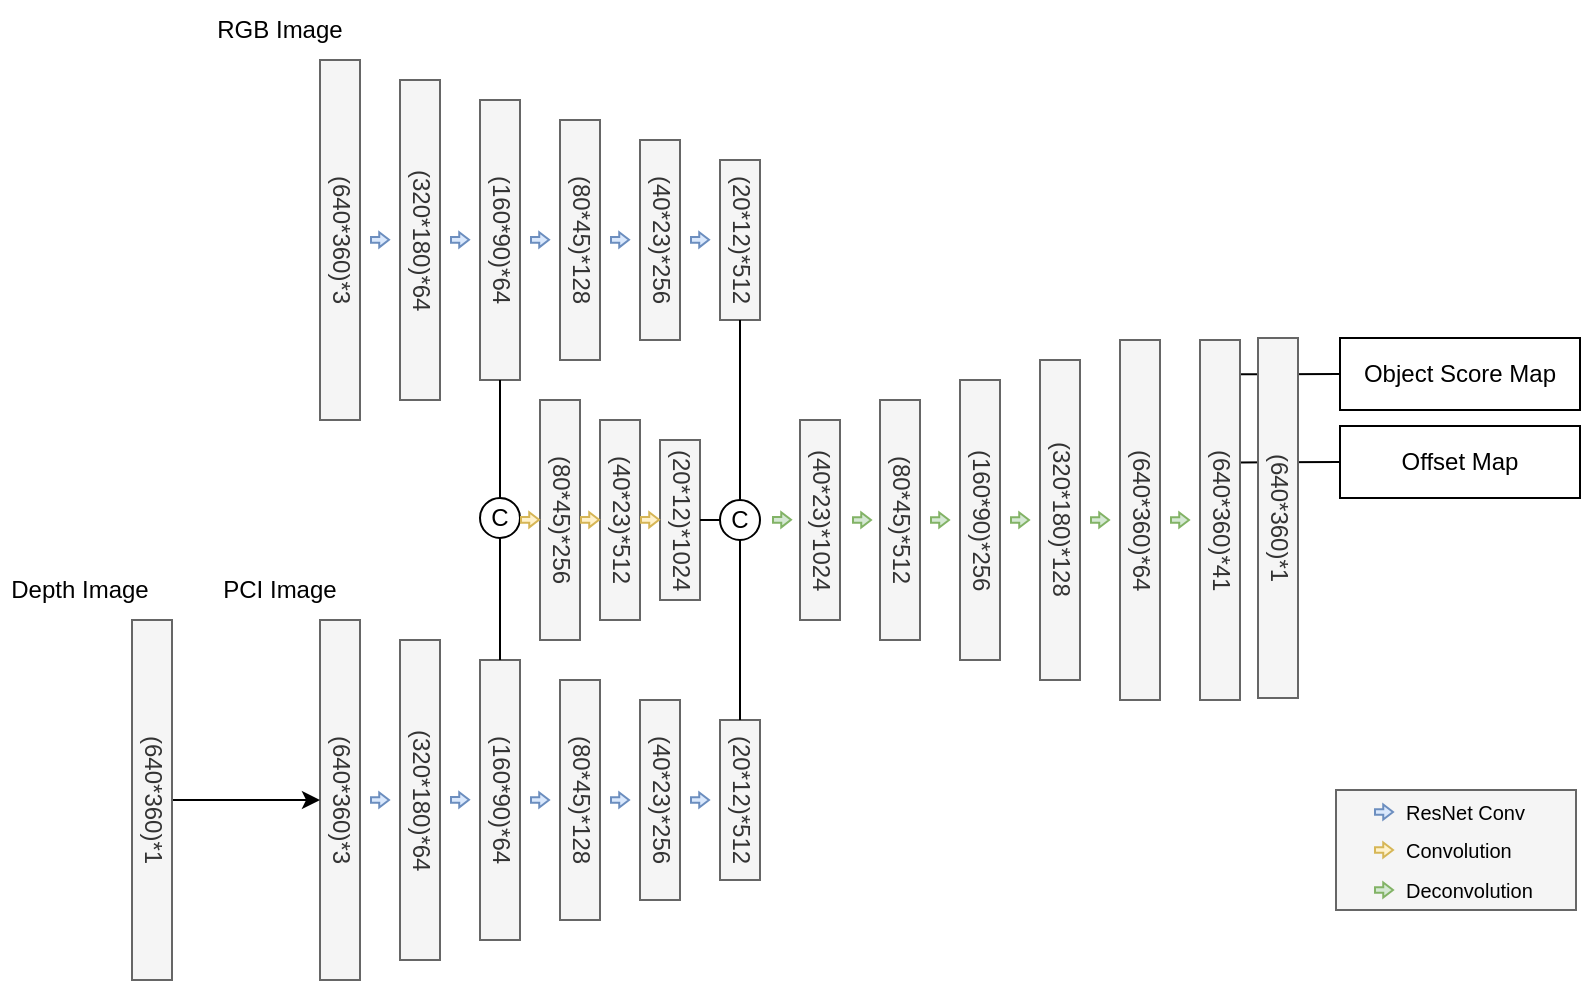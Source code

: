 <mxfile version="24.4.14" type="github">
  <diagram name="Page-1" id="Zy-w6W-C0kYEm2fz4P6m">
    <mxGraphModel dx="1113" dy="594" grid="1" gridSize="10" guides="1" tooltips="1" connect="1" arrows="1" fold="1" page="1" pageScale="1" pageWidth="827" pageHeight="1169" math="0" shadow="0">
      <root>
        <mxCell id="0" />
        <mxCell id="1" parent="0" />
        <mxCell id="r9aLiCNh6eFGl1xrJVVZ-21" value="" style="endArrow=none;html=1;rounded=0;entryX=0;entryY=0.5;entryDx=0;entryDy=0;exitX=0.981;exitY=0.34;exitDx=0;exitDy=0;exitPerimeter=0;" edge="1" parent="1" source="uLbwFLICeJDCESh0d5ET-37" target="r9aLiCNh6eFGl1xrJVVZ-18">
          <mxGeometry width="50" height="50" relative="1" as="geometry">
            <mxPoint x="740" y="370" as="sourcePoint" />
            <mxPoint x="790" y="320" as="targetPoint" />
          </mxGeometry>
        </mxCell>
        <mxCell id="r9aLiCNh6eFGl1xrJVVZ-19" value="" style="endArrow=none;html=1;rounded=0;entryX=0;entryY=0.5;entryDx=0;entryDy=0;exitX=0.996;exitY=0.095;exitDx=0;exitDy=0;exitPerimeter=0;" edge="1" parent="1" source="uLbwFLICeJDCESh0d5ET-37" target="r9aLiCNh6eFGl1xrJVVZ-17">
          <mxGeometry width="50" height="50" relative="1" as="geometry">
            <mxPoint x="740" y="370" as="sourcePoint" />
            <mxPoint x="790" y="320" as="targetPoint" />
          </mxGeometry>
        </mxCell>
        <mxCell id="r9aLiCNh6eFGl1xrJVVZ-11" value="" style="rounded=0;whiteSpace=wrap;html=1;fillColor=#f5f5f5;fontColor=#333333;strokeColor=#666666;" vertex="1" parent="1">
          <mxGeometry x="707" y="490" width="120" height="60" as="geometry" />
        </mxCell>
        <mxCell id="uLbwFLICeJDCESh0d5ET-1" value="(640*360)*3" style="rounded=0;whiteSpace=wrap;html=1;textDirection=vertical-lr;fillColor=#f5f5f5;fontColor=#333333;strokeColor=#666666;" parent="1" vertex="1">
          <mxGeometry x="199" y="125" width="20" height="180" as="geometry" />
        </mxCell>
        <mxCell id="uLbwFLICeJDCESh0d5ET-2" value="(320*180)*64" style="rounded=0;whiteSpace=wrap;html=1;textDirection=vertical-lr;fillColor=#f5f5f5;fontColor=#333333;strokeColor=#666666;" parent="1" vertex="1">
          <mxGeometry x="239" y="135" width="20" height="160" as="geometry" />
        </mxCell>
        <mxCell id="uLbwFLICeJDCESh0d5ET-3" value="(160*90)*64" style="rounded=0;whiteSpace=wrap;html=1;textDirection=vertical-lr;fillColor=#f5f5f5;fontColor=#333333;strokeColor=#666666;" parent="1" vertex="1">
          <mxGeometry x="279" y="145" width="20" height="140" as="geometry" />
        </mxCell>
        <mxCell id="uLbwFLICeJDCESh0d5ET-4" value="(80*45)*128" style="rounded=0;whiteSpace=wrap;html=1;textDirection=vertical-lr;fillColor=#f5f5f5;fontColor=#333333;strokeColor=#666666;" parent="1" vertex="1">
          <mxGeometry x="319" y="155" width="20" height="120" as="geometry" />
        </mxCell>
        <mxCell id="uLbwFLICeJDCESh0d5ET-5" value="(40*23)*256" style="rounded=0;whiteSpace=wrap;html=1;textDirection=vertical-lr;fillColor=#f5f5f5;fontColor=#333333;strokeColor=#666666;" parent="1" vertex="1">
          <mxGeometry x="359" y="165" width="20" height="100" as="geometry" />
        </mxCell>
        <mxCell id="uLbwFLICeJDCESh0d5ET-8" value="(640*360)*3" style="rounded=0;whiteSpace=wrap;html=1;textDirection=vertical-lr;fillColor=#f5f5f5;fontColor=#333333;strokeColor=#666666;" parent="1" vertex="1">
          <mxGeometry x="199" y="405" width="20" height="180" as="geometry" />
        </mxCell>
        <mxCell id="uLbwFLICeJDCESh0d5ET-9" value="(320*180)*64" style="rounded=0;whiteSpace=wrap;html=1;textDirection=vertical-lr;fillColor=#f5f5f5;fontColor=#333333;strokeColor=#666666;" parent="1" vertex="1">
          <mxGeometry x="239" y="415" width="20" height="160" as="geometry" />
        </mxCell>
        <mxCell id="uLbwFLICeJDCESh0d5ET-10" value="(160*90)*64" style="rounded=0;whiteSpace=wrap;html=1;textDirection=vertical-lr;fillColor=#f5f5f5;fontColor=#333333;strokeColor=#666666;" parent="1" vertex="1">
          <mxGeometry x="279" y="425" width="20" height="140" as="geometry" />
        </mxCell>
        <mxCell id="uLbwFLICeJDCESh0d5ET-11" value="(80*45)*128" style="rounded=0;whiteSpace=wrap;html=1;textDirection=vertical-lr;fillColor=#f5f5f5;fontColor=#333333;strokeColor=#666666;" parent="1" vertex="1">
          <mxGeometry x="319" y="435" width="20" height="120" as="geometry" />
        </mxCell>
        <mxCell id="uLbwFLICeJDCESh0d5ET-12" value="(40*23)*256" style="rounded=0;whiteSpace=wrap;html=1;textDirection=vertical-lr;fillColor=#f5f5f5;fontColor=#333333;strokeColor=#666666;" parent="1" vertex="1">
          <mxGeometry x="359" y="445" width="20" height="100" as="geometry" />
        </mxCell>
        <mxCell id="uLbwFLICeJDCESh0d5ET-13" value="(20*12)*512" style="rounded=0;whiteSpace=wrap;html=1;textDirection=vertical-lr;fillColor=#f5f5f5;fontColor=#333333;strokeColor=#666666;" parent="1" vertex="1">
          <mxGeometry x="399" y="175" width="20" height="80" as="geometry" />
        </mxCell>
        <mxCell id="uLbwFLICeJDCESh0d5ET-14" value="(20*12)*512" style="rounded=0;whiteSpace=wrap;html=1;textDirection=vertical-lr;fillColor=#f5f5f5;fontColor=#333333;strokeColor=#666666;" parent="1" vertex="1">
          <mxGeometry x="399" y="455" width="20" height="80" as="geometry" />
        </mxCell>
        <mxCell id="uLbwFLICeJDCESh0d5ET-15" value="C" style="ellipse;whiteSpace=wrap;html=1;aspect=fixed;" parent="1" vertex="1">
          <mxGeometry x="279" y="344" width="20" height="20" as="geometry" />
        </mxCell>
        <mxCell id="uLbwFLICeJDCESh0d5ET-16" value="" style="endArrow=none;html=1;rounded=0;entryX=0.5;entryY=1;entryDx=0;entryDy=0;exitX=0.5;exitY=0;exitDx=0;exitDy=0;" parent="1" source="uLbwFLICeJDCESh0d5ET-15" target="uLbwFLICeJDCESh0d5ET-3" edge="1">
          <mxGeometry width="50" height="50" relative="1" as="geometry">
            <mxPoint x="479" y="375" as="sourcePoint" />
            <mxPoint x="529" y="325" as="targetPoint" />
          </mxGeometry>
        </mxCell>
        <mxCell id="uLbwFLICeJDCESh0d5ET-17" value="" style="endArrow=none;html=1;rounded=0;exitX=0.5;exitY=0;exitDx=0;exitDy=0;entryX=0.5;entryY=1;entryDx=0;entryDy=0;" parent="1" source="uLbwFLICeJDCESh0d5ET-10" target="uLbwFLICeJDCESh0d5ET-15" edge="1">
          <mxGeometry width="50" height="50" relative="1" as="geometry">
            <mxPoint x="479" y="375" as="sourcePoint" />
            <mxPoint x="529" y="325" as="targetPoint" />
          </mxGeometry>
        </mxCell>
        <mxCell id="uLbwFLICeJDCESh0d5ET-18" value="(80*45)*256" style="rounded=0;whiteSpace=wrap;html=1;textDirection=vertical-lr;fillColor=#f5f5f5;fontColor=#333333;strokeColor=#666666;" parent="1" vertex="1">
          <mxGeometry x="309" y="295" width="20" height="120" as="geometry" />
        </mxCell>
        <mxCell id="uLbwFLICeJDCESh0d5ET-19" value="(40*23)*512" style="rounded=0;whiteSpace=wrap;html=1;textDirection=vertical-lr;fillColor=#f5f5f5;fontColor=#333333;strokeColor=#666666;" parent="1" vertex="1">
          <mxGeometry x="339" y="305" width="20" height="100" as="geometry" />
        </mxCell>
        <mxCell id="uLbwFLICeJDCESh0d5ET-20" value="(20*12)*1024" style="rounded=0;whiteSpace=wrap;html=1;textDirection=vertical-lr;fillColor=#f5f5f5;fontColor=#333333;strokeColor=#666666;" parent="1" vertex="1">
          <mxGeometry x="369" y="315" width="20" height="80" as="geometry" />
        </mxCell>
        <mxCell id="uLbwFLICeJDCESh0d5ET-21" value="C" style="ellipse;whiteSpace=wrap;html=1;aspect=fixed;" parent="1" vertex="1">
          <mxGeometry x="399" y="345" width="20" height="20" as="geometry" />
        </mxCell>
        <mxCell id="uLbwFLICeJDCESh0d5ET-26" value="" style="endArrow=none;html=1;rounded=0;entryX=0.5;entryY=1;entryDx=0;entryDy=0;exitX=0.5;exitY=0;exitDx=0;exitDy=0;" parent="1" source="uLbwFLICeJDCESh0d5ET-21" target="uLbwFLICeJDCESh0d5ET-13" edge="1">
          <mxGeometry width="50" height="50" relative="1" as="geometry">
            <mxPoint x="479" y="375" as="sourcePoint" />
            <mxPoint x="529" y="325" as="targetPoint" />
          </mxGeometry>
        </mxCell>
        <mxCell id="uLbwFLICeJDCESh0d5ET-27" value="" style="endArrow=none;html=1;rounded=0;exitX=0.5;exitY=0;exitDx=0;exitDy=0;entryX=0.5;entryY=1;entryDx=0;entryDy=0;" parent="1" source="uLbwFLICeJDCESh0d5ET-14" target="uLbwFLICeJDCESh0d5ET-21" edge="1">
          <mxGeometry width="50" height="50" relative="1" as="geometry">
            <mxPoint x="479" y="375" as="sourcePoint" />
            <mxPoint x="529" y="325" as="targetPoint" />
          </mxGeometry>
        </mxCell>
        <mxCell id="uLbwFLICeJDCESh0d5ET-32" value="(40*23)*1024" style="rounded=0;whiteSpace=wrap;html=1;textDirection=vertical-lr;fillColor=#f5f5f5;fontColor=#333333;strokeColor=#666666;" parent="1" vertex="1">
          <mxGeometry x="439" y="305" width="20" height="100" as="geometry" />
        </mxCell>
        <mxCell id="uLbwFLICeJDCESh0d5ET-33" value="(80*45)*512" style="rounded=0;whiteSpace=wrap;html=1;textDirection=vertical-lr;fillColor=#f5f5f5;fontColor=#333333;strokeColor=#666666;" parent="1" vertex="1">
          <mxGeometry x="479" y="295" width="20" height="120" as="geometry" />
        </mxCell>
        <mxCell id="uLbwFLICeJDCESh0d5ET-34" value="(160*90)*256" style="rounded=0;whiteSpace=wrap;html=1;textDirection=vertical-lr;fillColor=#f5f5f5;fontColor=#333333;strokeColor=#666666;" parent="1" vertex="1">
          <mxGeometry x="519" y="285" width="20" height="140" as="geometry" />
        </mxCell>
        <mxCell id="uLbwFLICeJDCESh0d5ET-35" value="(320*180)*128" style="rounded=0;whiteSpace=wrap;html=1;textDirection=vertical-lr;fillColor=#f5f5f5;fontColor=#333333;strokeColor=#666666;" parent="1" vertex="1">
          <mxGeometry x="559" y="275" width="20" height="160" as="geometry" />
        </mxCell>
        <mxCell id="uLbwFLICeJDCESh0d5ET-36" value="(640*360)*64" style="rounded=0;whiteSpace=wrap;html=1;textDirection=vertical-lr;fillColor=#f5f5f5;fontColor=#333333;strokeColor=#666666;" parent="1" vertex="1">
          <mxGeometry x="599" y="265" width="20" height="180" as="geometry" />
        </mxCell>
        <mxCell id="uLbwFLICeJDCESh0d5ET-37" value="(640*360)*41" style="rounded=0;whiteSpace=wrap;html=1;textDirection=vertical-lr;fillColor=#f5f5f5;fontColor=#333333;strokeColor=#666666;" parent="1" vertex="1">
          <mxGeometry x="639" y="265" width="20" height="180" as="geometry" />
        </mxCell>
        <mxCell id="uLbwFLICeJDCESh0d5ET-48" value="" style="shape=flexArrow;endArrow=classic;html=1;rounded=0;endWidth=3.737;endSize=1.293;width=2.836;textDirection=vertical-lr;fillColor=#d5e8d4;strokeColor=#82b366;" parent="1" edge="1">
          <mxGeometry width="50" height="50" relative="1" as="geometry">
            <mxPoint x="465" y="355" as="sourcePoint" />
            <mxPoint x="475" y="355" as="targetPoint" />
          </mxGeometry>
        </mxCell>
        <mxCell id="uLbwFLICeJDCESh0d5ET-52" value="" style="shape=flexArrow;endArrow=classic;html=1;rounded=0;endWidth=3.737;endSize=1.293;width=2.836;fillColor=#fff2cc;strokeColor=#d6b656;" parent="1" edge="1">
          <mxGeometry width="50" height="50" relative="1" as="geometry">
            <mxPoint x="299" y="354.9" as="sourcePoint" />
            <mxPoint x="309" y="354.9" as="targetPoint" />
          </mxGeometry>
        </mxCell>
        <mxCell id="uLbwFLICeJDCESh0d5ET-53" value="" style="shape=flexArrow;endArrow=classic;html=1;rounded=0;endWidth=3.737;endSize=1.293;width=2.836;textDirection=vertical-lr;fillColor=#fff2cc;strokeColor=#d6b656;" parent="1" edge="1">
          <mxGeometry width="50" height="50" relative="1" as="geometry">
            <mxPoint x="329" y="354.9" as="sourcePoint" />
            <mxPoint x="339" y="354.9" as="targetPoint" />
          </mxGeometry>
        </mxCell>
        <mxCell id="uLbwFLICeJDCESh0d5ET-54" value="" style="shape=flexArrow;endArrow=classic;html=1;rounded=0;endWidth=3.737;endSize=1.293;width=2.836;textDirection=vertical-lr;fillColor=#fff2cc;strokeColor=#d6b656;" parent="1" edge="1">
          <mxGeometry width="50" height="50" relative="1" as="geometry">
            <mxPoint x="359" y="354.9" as="sourcePoint" />
            <mxPoint x="369" y="354.9" as="targetPoint" />
          </mxGeometry>
        </mxCell>
        <mxCell id="uLbwFLICeJDCESh0d5ET-57" value="" style="shape=flexArrow;endArrow=classic;html=1;rounded=0;endWidth=3.737;endSize=1.293;width=2.836;textDirection=vertical-lr;fillColor=#dae8fc;strokeColor=#6c8ebf;" parent="1" edge="1">
          <mxGeometry width="50" height="50" relative="1" as="geometry">
            <mxPoint x="224" y="495" as="sourcePoint" />
            <mxPoint x="234" y="495" as="targetPoint" />
          </mxGeometry>
        </mxCell>
        <mxCell id="uLbwFLICeJDCESh0d5ET-58" value="" style="shape=flexArrow;endArrow=classic;html=1;rounded=0;endWidth=3.737;endSize=1.293;width=2.836;textDirection=vertical-lr;fillColor=#dae8fc;strokeColor=#6c8ebf;" parent="1" edge="1">
          <mxGeometry width="50" height="50" relative="1" as="geometry">
            <mxPoint x="264" y="494.9" as="sourcePoint" />
            <mxPoint x="274" y="494.9" as="targetPoint" />
          </mxGeometry>
        </mxCell>
        <mxCell id="uLbwFLICeJDCESh0d5ET-59" value="" style="shape=flexArrow;endArrow=classic;html=1;rounded=0;endWidth=3.737;endSize=1.293;width=2.836;textDirection=vertical-lr;fillColor=#dae8fc;strokeColor=#6c8ebf;" parent="1" edge="1">
          <mxGeometry width="50" height="50" relative="1" as="geometry">
            <mxPoint x="304" y="495" as="sourcePoint" />
            <mxPoint x="314" y="495" as="targetPoint" />
          </mxGeometry>
        </mxCell>
        <mxCell id="uLbwFLICeJDCESh0d5ET-60" value="" style="shape=flexArrow;endArrow=classic;html=1;rounded=0;endWidth=3.737;endSize=1.293;width=2.836;textDirection=vertical-lr;fillColor=#dae8fc;strokeColor=#6c8ebf;" parent="1" edge="1">
          <mxGeometry width="50" height="50" relative="1" as="geometry">
            <mxPoint x="344" y="495" as="sourcePoint" />
            <mxPoint x="354" y="495" as="targetPoint" />
          </mxGeometry>
        </mxCell>
        <mxCell id="uLbwFLICeJDCESh0d5ET-61" value="" style="shape=flexArrow;endArrow=classic;html=1;rounded=0;endWidth=3.737;endSize=1.293;width=2.836;textDirection=vertical-lr;fillColor=#dae8fc;strokeColor=#6c8ebf;" parent="1" edge="1">
          <mxGeometry width="50" height="50" relative="1" as="geometry">
            <mxPoint x="384" y="495" as="sourcePoint" />
            <mxPoint x="394" y="495" as="targetPoint" />
          </mxGeometry>
        </mxCell>
        <mxCell id="uLbwFLICeJDCESh0d5ET-62" value="" style="shape=flexArrow;endArrow=classic;html=1;rounded=0;endWidth=3.737;endSize=1.293;width=2.836;textDirection=vertical-lr;fillColor=#dae8fc;strokeColor=#6c8ebf;" parent="1" edge="1">
          <mxGeometry width="50" height="50" relative="1" as="geometry">
            <mxPoint x="224" y="214.9" as="sourcePoint" />
            <mxPoint x="234" y="214.9" as="targetPoint" />
          </mxGeometry>
        </mxCell>
        <mxCell id="uLbwFLICeJDCESh0d5ET-63" value="" style="shape=flexArrow;endArrow=classic;html=1;rounded=0;endWidth=3.737;endSize=1.293;width=2.836;textDirection=vertical-lr;fillColor=#dae8fc;strokeColor=#6c8ebf;" parent="1" edge="1">
          <mxGeometry width="50" height="50" relative="1" as="geometry">
            <mxPoint x="264" y="214.9" as="sourcePoint" />
            <mxPoint x="274" y="214.9" as="targetPoint" />
          </mxGeometry>
        </mxCell>
        <mxCell id="uLbwFLICeJDCESh0d5ET-64" value="" style="shape=flexArrow;endArrow=classic;html=1;rounded=0;endWidth=3.737;endSize=1.293;width=2.836;textDirection=vertical-lr;fillColor=#dae8fc;strokeColor=#6c8ebf;" parent="1" edge="1">
          <mxGeometry width="50" height="50" relative="1" as="geometry">
            <mxPoint x="304" y="214.9" as="sourcePoint" />
            <mxPoint x="314" y="214.9" as="targetPoint" />
          </mxGeometry>
        </mxCell>
        <mxCell id="uLbwFLICeJDCESh0d5ET-65" value="" style="shape=flexArrow;endArrow=classic;html=1;rounded=0;endWidth=3.737;endSize=1.293;width=2.836;textDirection=vertical-lr;fillColor=#dae8fc;strokeColor=#6c8ebf;" parent="1" edge="1">
          <mxGeometry width="50" height="50" relative="1" as="geometry">
            <mxPoint x="344" y="214.9" as="sourcePoint" />
            <mxPoint x="354" y="214.9" as="targetPoint" />
          </mxGeometry>
        </mxCell>
        <mxCell id="uLbwFLICeJDCESh0d5ET-66" value="" style="shape=flexArrow;endArrow=classic;html=1;rounded=0;endWidth=3.737;endSize=1.293;width=2.836;textDirection=vertical-lr;fillColor=#dae8fc;strokeColor=#6c8ebf;" parent="1" edge="1">
          <mxGeometry width="50" height="50" relative="1" as="geometry">
            <mxPoint x="384" y="214.9" as="sourcePoint" />
            <mxPoint x="394" y="214.9" as="targetPoint" />
          </mxGeometry>
        </mxCell>
        <mxCell id="uLbwFLICeJDCESh0d5ET-67" value="" style="shape=flexArrow;endArrow=classic;html=1;rounded=0;endWidth=3.737;endSize=1.293;width=2.836;fillColor=#d5e8d4;strokeColor=#82b366;" parent="1" edge="1">
          <mxGeometry width="50" height="50" relative="1" as="geometry">
            <mxPoint x="425" y="354.9" as="sourcePoint" />
            <mxPoint x="435" y="354.9" as="targetPoint" />
          </mxGeometry>
        </mxCell>
        <mxCell id="uLbwFLICeJDCESh0d5ET-68" value="" style="shape=flexArrow;endArrow=classic;html=1;rounded=0;endWidth=3.737;endSize=1.293;width=2.836;textDirection=vertical-lr;fillColor=#d5e8d4;strokeColor=#82b366;" parent="1" edge="1">
          <mxGeometry width="50" height="50" relative="1" as="geometry">
            <mxPoint x="504" y="355" as="sourcePoint" />
            <mxPoint x="514" y="355" as="targetPoint" />
          </mxGeometry>
        </mxCell>
        <mxCell id="uLbwFLICeJDCESh0d5ET-70" value="" style="shape=flexArrow;endArrow=classic;html=1;rounded=0;endWidth=3.737;endSize=1.293;width=2.836;textDirection=vertical-lr;fillColor=#d5e8d4;strokeColor=#82b366;" parent="1" edge="1">
          <mxGeometry width="50" height="50" relative="1" as="geometry">
            <mxPoint x="544" y="355" as="sourcePoint" />
            <mxPoint x="554" y="355" as="targetPoint" />
          </mxGeometry>
        </mxCell>
        <mxCell id="uLbwFLICeJDCESh0d5ET-71" value="" style="shape=flexArrow;endArrow=classic;html=1;rounded=0;endWidth=3.737;endSize=1.293;width=2.836;textDirection=vertical-lr;fillColor=#d5e8d4;strokeColor=#82b366;" parent="1" edge="1">
          <mxGeometry width="50" height="50" relative="1" as="geometry">
            <mxPoint x="584" y="355" as="sourcePoint" />
            <mxPoint x="594" y="355" as="targetPoint" />
          </mxGeometry>
        </mxCell>
        <mxCell id="uLbwFLICeJDCESh0d5ET-72" value="" style="shape=flexArrow;endArrow=classic;html=1;rounded=0;endWidth=3.737;endSize=1.293;width=2.836;textDirection=vertical-lr;fillColor=#d5e8d4;strokeColor=#82b366;" parent="1" edge="1">
          <mxGeometry width="50" height="50" relative="1" as="geometry">
            <mxPoint x="624" y="355" as="sourcePoint" />
            <mxPoint x="634" y="355" as="targetPoint" />
          </mxGeometry>
        </mxCell>
        <mxCell id="uLbwFLICeJDCESh0d5ET-74" value="" style="endArrow=none;html=1;rounded=0;exitX=1;exitY=0.5;exitDx=0;exitDy=0;" parent="1" source="uLbwFLICeJDCESh0d5ET-20" edge="1">
          <mxGeometry width="50" height="50" relative="1" as="geometry">
            <mxPoint x="409" y="405" as="sourcePoint" />
            <mxPoint x="399" y="355" as="targetPoint" />
          </mxGeometry>
        </mxCell>
        <mxCell id="fbtM9cgjG_IqE8QU2dOS-1" value="(640*360)*1" style="rounded=0;whiteSpace=wrap;html=1;textDirection=vertical-lr;fillColor=#f5f5f5;fontColor=#333333;strokeColor=#666666;" parent="1" vertex="1">
          <mxGeometry x="668" y="264" width="20" height="180" as="geometry" />
        </mxCell>
        <mxCell id="r9aLiCNh6eFGl1xrJVVZ-3" value="" style="shape=flexArrow;endArrow=classic;html=1;rounded=0;endWidth=3.737;endSize=1.293;width=2.836;textDirection=vertical-lr;fillColor=#dae8fc;strokeColor=#6c8ebf;" edge="1" parent="1">
          <mxGeometry width="50" height="50" relative="1" as="geometry">
            <mxPoint x="726" y="501" as="sourcePoint" />
            <mxPoint x="736" y="501" as="targetPoint" />
          </mxGeometry>
        </mxCell>
        <mxCell id="r9aLiCNh6eFGl1xrJVVZ-5" value="ResNet Conv" style="text;html=1;align=left;verticalAlign=middle;whiteSpace=wrap;rounded=0;fontSize=10;" vertex="1" parent="1">
          <mxGeometry x="740" y="486" width="70" height="30" as="geometry" />
        </mxCell>
        <mxCell id="r9aLiCNh6eFGl1xrJVVZ-6" value="" style="shape=flexArrow;endArrow=classic;html=1;rounded=0;endWidth=3.737;endSize=1.293;width=2.836;textDirection=vertical-lr;fillColor=#fff2cc;strokeColor=#d6b656;" edge="1" parent="1">
          <mxGeometry width="50" height="50" relative="1" as="geometry">
            <mxPoint x="726" y="520" as="sourcePoint" />
            <mxPoint x="736" y="520" as="targetPoint" />
          </mxGeometry>
        </mxCell>
        <mxCell id="r9aLiCNh6eFGl1xrJVVZ-7" value="Convolution" style="text;html=1;align=left;verticalAlign=middle;whiteSpace=wrap;rounded=0;fontSize=10;" vertex="1" parent="1">
          <mxGeometry x="740" y="505" width="70" height="30" as="geometry" />
        </mxCell>
        <mxCell id="r9aLiCNh6eFGl1xrJVVZ-8" value="" style="shape=flexArrow;endArrow=classic;html=1;rounded=0;endWidth=3.737;endSize=1.293;width=2.836;textDirection=vertical-lr;fillColor=#d5e8d4;strokeColor=#82b366;" edge="1" parent="1">
          <mxGeometry width="50" height="50" relative="1" as="geometry">
            <mxPoint x="726" y="540" as="sourcePoint" />
            <mxPoint x="736" y="540" as="targetPoint" />
          </mxGeometry>
        </mxCell>
        <mxCell id="r9aLiCNh6eFGl1xrJVVZ-9" value="Deconvolution" style="text;html=1;align=left;verticalAlign=middle;whiteSpace=wrap;rounded=0;fontSize=10;" vertex="1" parent="1">
          <mxGeometry x="740" y="525" width="70" height="30" as="geometry" />
        </mxCell>
        <mxCell id="r9aLiCNh6eFGl1xrJVVZ-12" value="RGB Image" style="text;html=1;align=center;verticalAlign=middle;whiteSpace=wrap;rounded=0;" vertex="1" parent="1">
          <mxGeometry x="139" y="95" width="80" height="30" as="geometry" />
        </mxCell>
        <mxCell id="r9aLiCNh6eFGl1xrJVVZ-13" value="Depth Image" style="text;html=1;align=center;verticalAlign=middle;whiteSpace=wrap;rounded=0;" vertex="1" parent="1">
          <mxGeometry x="39" y="375" width="80" height="30" as="geometry" />
        </mxCell>
        <mxCell id="r9aLiCNh6eFGl1xrJVVZ-15" value="" style="edgeStyle=orthogonalEdgeStyle;rounded=0;orthogonalLoop=1;jettySize=auto;html=1;" edge="1" parent="1" source="r9aLiCNh6eFGl1xrJVVZ-14" target="uLbwFLICeJDCESh0d5ET-8">
          <mxGeometry relative="1" as="geometry" />
        </mxCell>
        <mxCell id="r9aLiCNh6eFGl1xrJVVZ-14" value="(640*360)*1" style="rounded=0;whiteSpace=wrap;html=1;textDirection=vertical-lr;fillColor=#f5f5f5;fontColor=#333333;strokeColor=#666666;" vertex="1" parent="1">
          <mxGeometry x="105" y="405" width="20" height="180" as="geometry" />
        </mxCell>
        <mxCell id="r9aLiCNh6eFGl1xrJVVZ-16" value="PCI Image" style="text;html=1;align=center;verticalAlign=middle;whiteSpace=wrap;rounded=0;" vertex="1" parent="1">
          <mxGeometry x="139" y="375" width="80" height="30" as="geometry" />
        </mxCell>
        <mxCell id="r9aLiCNh6eFGl1xrJVVZ-17" value="Object Score Map" style="rounded=0;whiteSpace=wrap;html=1;" vertex="1" parent="1">
          <mxGeometry x="709" y="264" width="120" height="36" as="geometry" />
        </mxCell>
        <mxCell id="r9aLiCNh6eFGl1xrJVVZ-18" value="Offset Map" style="rounded=0;whiteSpace=wrap;html=1;" vertex="1" parent="1">
          <mxGeometry x="709" y="308" width="120" height="36" as="geometry" />
        </mxCell>
      </root>
    </mxGraphModel>
  </diagram>
</mxfile>
